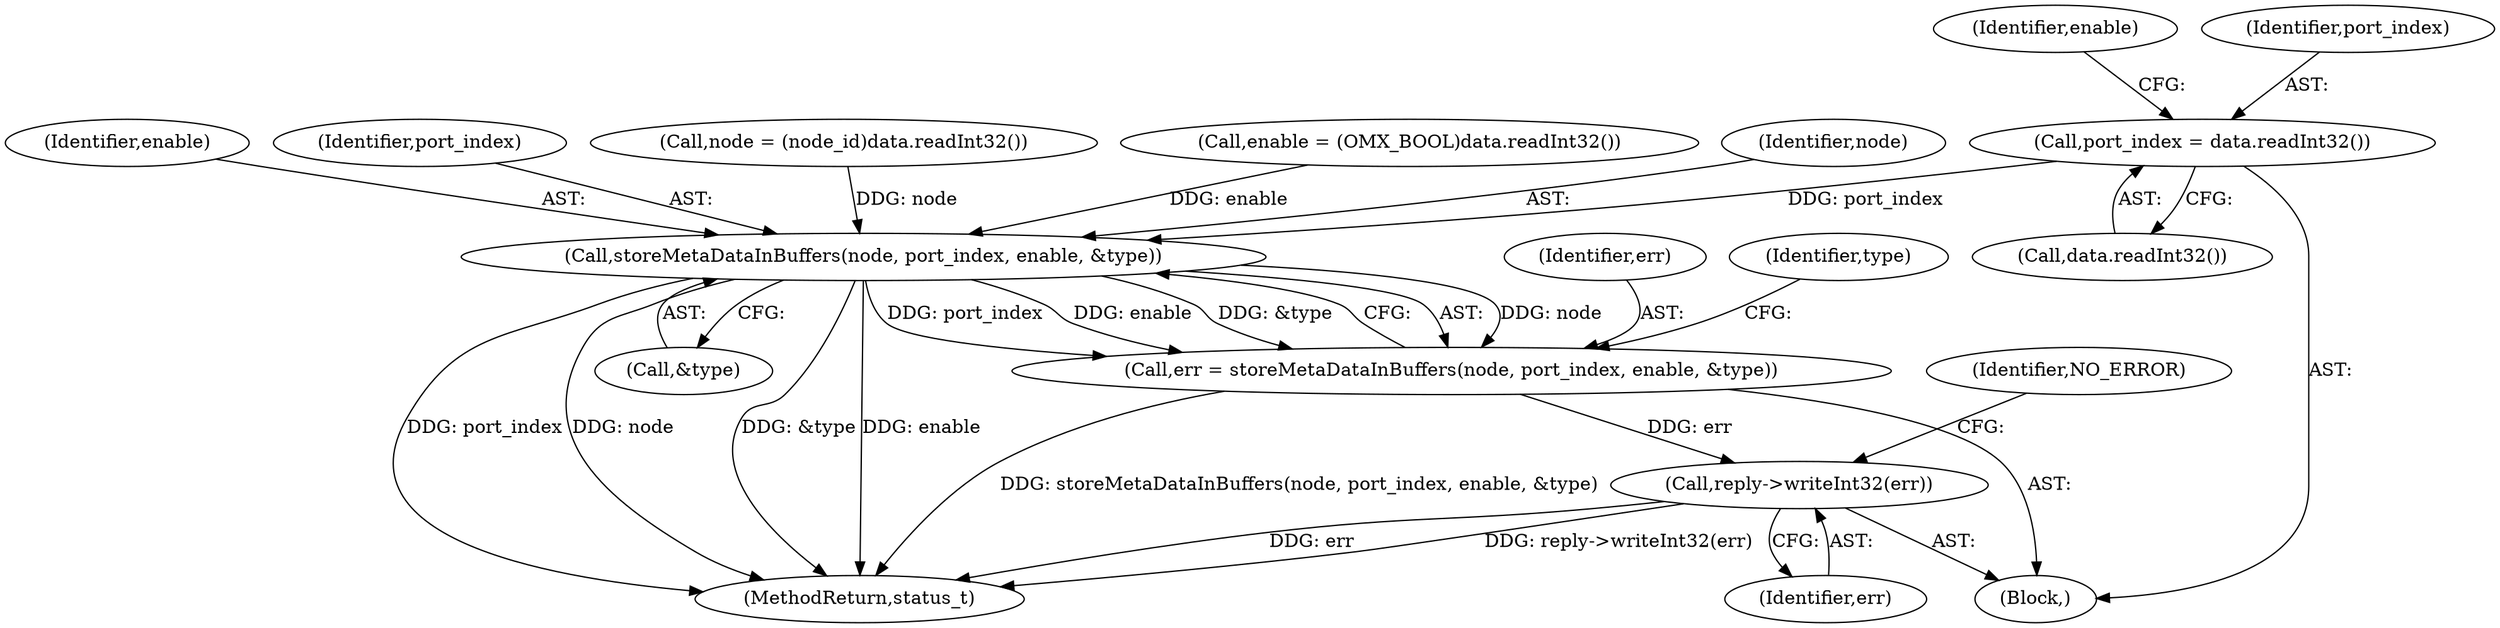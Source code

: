 digraph "0_Android_295c883fe3105b19bcd0f9e07d54c6b589fc5bff@API" {
"1000821" [label="(Call,port_index = data.readInt32())"];
"1000837" [label="(Call,storeMetaDataInBuffers(node, port_index, enable, &type))"];
"1000835" [label="(Call,err = storeMetaDataInBuffers(node, port_index, enable, &type))"];
"1000845" [label="(Call,reply->writeInt32(err))"];
"1000837" [label="(Call,storeMetaDataInBuffers(node, port_index, enable, &type))"];
"1000823" [label="(Call,data.readInt32())"];
"1000826" [label="(Identifier,enable)"];
"1000836" [label="(Identifier,err)"];
"1000844" [label="(Identifier,type)"];
"1000841" [label="(Call,&type)"];
"1000821" [label="(Call,port_index = data.readInt32())"];
"1000822" [label="(Identifier,port_index)"];
"1000848" [label="(Identifier,NO_ERROR)"];
"1000845" [label="(Call,reply->writeInt32(err))"];
"1000846" [label="(Identifier,err)"];
"1001214" [label="(MethodReturn,status_t)"];
"1000809" [label="(Block,)"];
"1000839" [label="(Identifier,port_index)"];
"1000815" [label="(Call,node = (node_id)data.readInt32())"];
"1000835" [label="(Call,err = storeMetaDataInBuffers(node, port_index, enable, &type))"];
"1000825" [label="(Call,enable = (OMX_BOOL)data.readInt32())"];
"1000838" [label="(Identifier,node)"];
"1000840" [label="(Identifier,enable)"];
"1000821" -> "1000809"  [label="AST: "];
"1000821" -> "1000823"  [label="CFG: "];
"1000822" -> "1000821"  [label="AST: "];
"1000823" -> "1000821"  [label="AST: "];
"1000826" -> "1000821"  [label="CFG: "];
"1000821" -> "1000837"  [label="DDG: port_index"];
"1000837" -> "1000835"  [label="AST: "];
"1000837" -> "1000841"  [label="CFG: "];
"1000838" -> "1000837"  [label="AST: "];
"1000839" -> "1000837"  [label="AST: "];
"1000840" -> "1000837"  [label="AST: "];
"1000841" -> "1000837"  [label="AST: "];
"1000835" -> "1000837"  [label="CFG: "];
"1000837" -> "1001214"  [label="DDG: node"];
"1000837" -> "1001214"  [label="DDG: port_index"];
"1000837" -> "1001214"  [label="DDG: enable"];
"1000837" -> "1001214"  [label="DDG: &type"];
"1000837" -> "1000835"  [label="DDG: node"];
"1000837" -> "1000835"  [label="DDG: port_index"];
"1000837" -> "1000835"  [label="DDG: enable"];
"1000837" -> "1000835"  [label="DDG: &type"];
"1000815" -> "1000837"  [label="DDG: node"];
"1000825" -> "1000837"  [label="DDG: enable"];
"1000835" -> "1000809"  [label="AST: "];
"1000836" -> "1000835"  [label="AST: "];
"1000844" -> "1000835"  [label="CFG: "];
"1000835" -> "1001214"  [label="DDG: storeMetaDataInBuffers(node, port_index, enable, &type)"];
"1000835" -> "1000845"  [label="DDG: err"];
"1000845" -> "1000809"  [label="AST: "];
"1000845" -> "1000846"  [label="CFG: "];
"1000846" -> "1000845"  [label="AST: "];
"1000848" -> "1000845"  [label="CFG: "];
"1000845" -> "1001214"  [label="DDG: err"];
"1000845" -> "1001214"  [label="DDG: reply->writeInt32(err)"];
}
